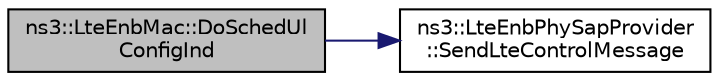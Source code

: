 digraph "ns3::LteEnbMac::DoSchedUlConfigInd"
{
 // LATEX_PDF_SIZE
  edge [fontname="Helvetica",fontsize="10",labelfontname="Helvetica",labelfontsize="10"];
  node [fontname="Helvetica",fontsize="10",shape=record];
  rankdir="LR";
  Node1 [label="ns3::LteEnbMac::DoSchedUl\lConfigInd",height=0.2,width=0.4,color="black", fillcolor="grey75", style="filled", fontcolor="black",tooltip="Sched UL Config Indication function."];
  Node1 -> Node2 [color="midnightblue",fontsize="10",style="solid",fontname="Helvetica"];
  Node2 [label="ns3::LteEnbPhySapProvider\l::SendLteControlMessage",height=0.2,width=0.4,color="black", fillcolor="white", style="filled",URL="$classns3_1_1_lte_enb_phy_sap_provider.html#a091d846bf3255f2ae15a8cea600fba0e",tooltip="Send SendLteControlMessage (PDCCH map, CQI feedbacks) using the ideal control channel."];
}
